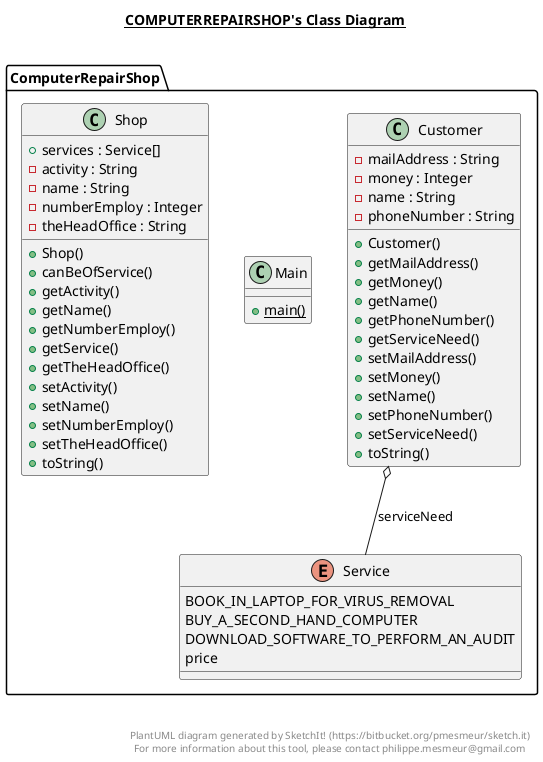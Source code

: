 @startuml

title __COMPUTERREPAIRSHOP's Class Diagram__\n

  namespace ComputerRepairShop {
    class ComputerRepairShop.Customer {
        - mailAddress : String
        - money : Integer
        - name : String
        - phoneNumber : String
        + Customer()
        + getMailAddress()
        + getMoney()
        + getName()
        + getPhoneNumber()
        + getServiceNeed()
        + setMailAddress()
        + setMoney()
        + setName()
        + setPhoneNumber()
        + setServiceNeed()
        + toString()
    }
  }
  

  namespace ComputerRepairShop {
    class ComputerRepairShop.Main {
        {static} + main()
    }
  }
  

  namespace ComputerRepairShop {
    enum Service {
      BOOK_IN_LAPTOP_FOR_VIRUS_REMOVAL
      BUY_A_SECOND_HAND_COMPUTER
      DOWNLOAD_SOFTWARE_TO_PERFORM_AN_AUDIT
      price
    }
  }
  

  namespace ComputerRepairShop {
    class ComputerRepairShop.Shop {
        + services : Service[]
        - activity : String
        - name : String
        - numberEmploy : Integer
        - theHeadOffice : String
        + Shop()
        + canBeOfService()
        + getActivity()
        + getName()
        + getNumberEmploy()
        + getService()
        + getTheHeadOffice()
        + setActivity()
        + setName()
        + setNumberEmploy()
        + setTheHeadOffice()
        + toString()
    }
  }
  

  ComputerRepairShop.Customer o-- ComputerRepairShop.Service : serviceNeed


right footer


PlantUML diagram generated by SketchIt! (https://bitbucket.org/pmesmeur/sketch.it)
For more information about this tool, please contact philippe.mesmeur@gmail.com
endfooter

@enduml
